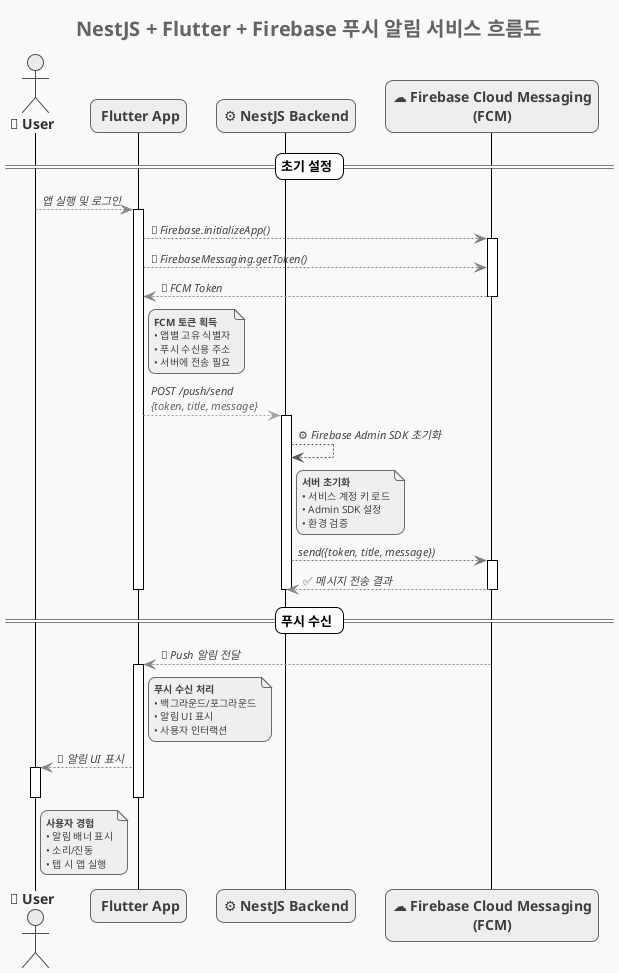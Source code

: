 @startuml
!theme plain
skinparam componentStyle uml2
skinparam shadowing false
skinparam roundcorner 15
skinparam monochrome true
skinparam backgroundColor #F9F9F9
skinparam ArrowColor Black
skinparam ArrowFontColor Black
skinparam defaultFontName "Nanum Gothic"

skinparam participant {
  BackgroundColor #E3F2FD
  BorderColor #1976D2
  FontColor #0D47A1
  FontSize 14
  FontStyle bold
}

skinparam actor {
  BackgroundColor #F3E5F5
  BorderColor #7B1FA2
  FontColor #4A148C
  FontSize 14
  FontStyle bold
}

skinparam arrow {
  Color #424242
  FontColor #424242
  FontSize 11
  FontStyle italic
}

skinparam group {
  BackgroundColor #FFF3E0
  BorderColor #F57C00
  FontColor #E65100
  FontSize 12
  FontStyle bold
}

skinparam note {
  BackgroundColor #E8F5E8
  BorderColor #388E3C
  FontColor #1B5E20
  FontSize 10
}

title <color:#1976D2><size:20><b>NestJS + Flutter + Firebase 푸시 알림 서비스 흐름도</b></size></color>

actor "👤 User" as User
participant " Flutter App" as Flutter
participant "⚙️ NestJS Backend" as Nest
participant "☁️ Firebase Cloud Messaging\n(FCM)" as Firebase

== 초기 설정 ==

User -[#4CAF50]-> Flutter : 앱 실행 및 로그인
activate Flutter

Flutter -[#2196F3]-> Firebase : 🔧 Firebase.initializeApp()
activate Firebase

Flutter -[#2196F3]-> Firebase : 🔑 FirebaseMessaging.getToken()
Firebase -[#4CAF50]--> Flutter : 🎫 FCM Token
deactivate Firebase

note right of Flutter
  <b>FCM 토큰 획득</b>
  • 앱별 고유 식별자
  • 푸시 수신용 주소
  • 서버에 전송 필요
end note

Flutter -[#FF9800]-> Nest : POST /push/send\n<color:#666666>{token, title, message}</color>
activate Nest

Nest -[#9C27B0]-> Nest : ⚙️ Firebase Admin SDK 초기화
note right of Nest
  <b>서버 초기화</b>
  • 서비스 계정 키 로드
  • Admin SDK 설정
  • 환경 검증
end note

Nest -[#F44336]-> Firebase :  send({token, title, message})
activate Firebase

Firebase -[#4CAF50]--> Nest : ✅ 메시지 전송 결과
deactivate Firebase

deactivate Nest
deactivate Flutter

== 푸시 수신 ==

Firebase -[#4CAF50]-> Flutter : 📢 Push 알림 전달
activate Flutter

note right of Flutter
  <b>푸시 수신 처리</b>
  • 백그라운드/포그라운드
  • 알림 UI 표시
  • 사용자 인터랙션
end note

Flutter -[#4CAF50]-> User : 🎯 알림 UI 표시
activate User

note right of User
  <b>사용자 경험</b>
  • 알림 배너 표시
  • 소리/진동
  • 탭 시 앱 실행
end note

deactivate User
deactivate Flutter
deactivate Firebase

@enduml
